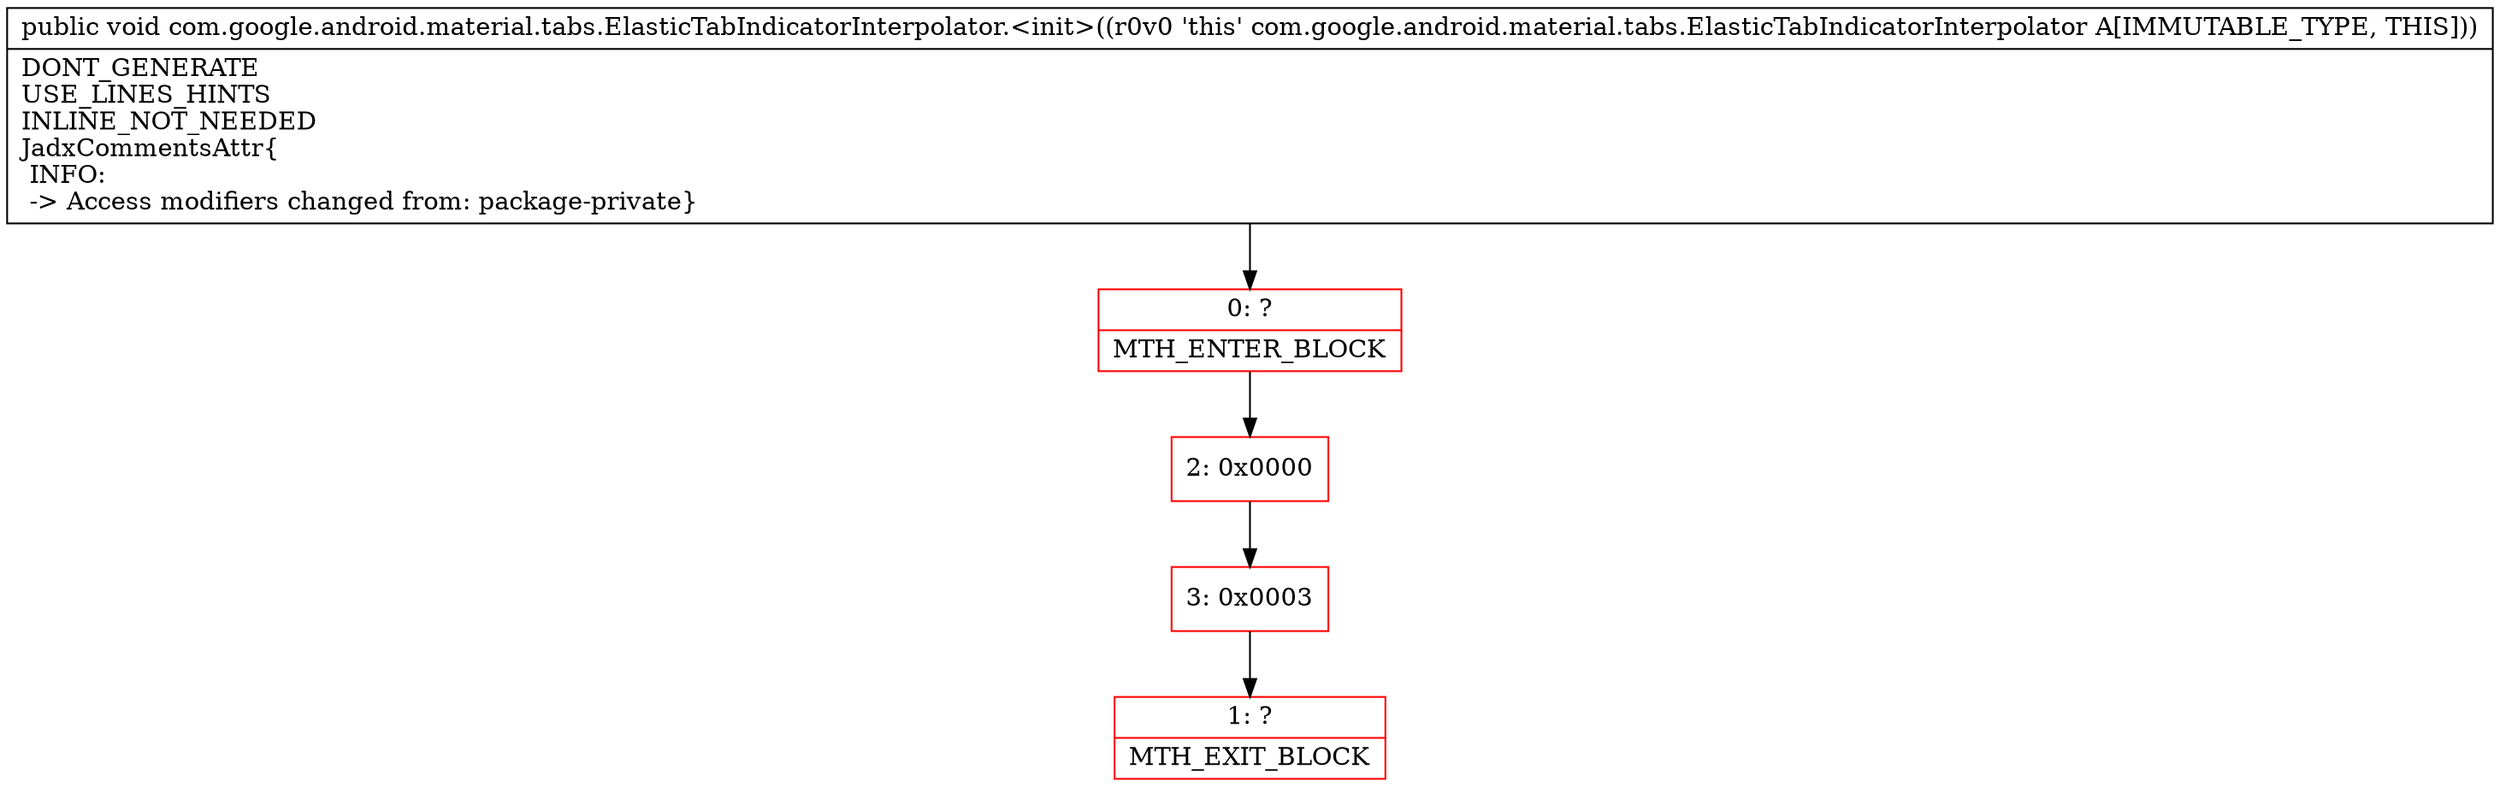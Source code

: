 digraph "CFG forcom.google.android.material.tabs.ElasticTabIndicatorInterpolator.\<init\>()V" {
subgraph cluster_Region_317506204 {
label = "R(0)";
node [shape=record,color=blue];
}
Node_0 [shape=record,color=red,label="{0\:\ ?|MTH_ENTER_BLOCK\l}"];
Node_2 [shape=record,color=red,label="{2\:\ 0x0000}"];
Node_3 [shape=record,color=red,label="{3\:\ 0x0003}"];
Node_1 [shape=record,color=red,label="{1\:\ ?|MTH_EXIT_BLOCK\l}"];
MethodNode[shape=record,label="{public void com.google.android.material.tabs.ElasticTabIndicatorInterpolator.\<init\>((r0v0 'this' com.google.android.material.tabs.ElasticTabIndicatorInterpolator A[IMMUTABLE_TYPE, THIS]))  | DONT_GENERATE\lUSE_LINES_HINTS\lINLINE_NOT_NEEDED\lJadxCommentsAttr\{\l INFO: \l \-\> Access modifiers changed from: package\-private\}\l}"];
MethodNode -> Node_0;Node_0 -> Node_2;
Node_2 -> Node_3;
Node_3 -> Node_1;
}


